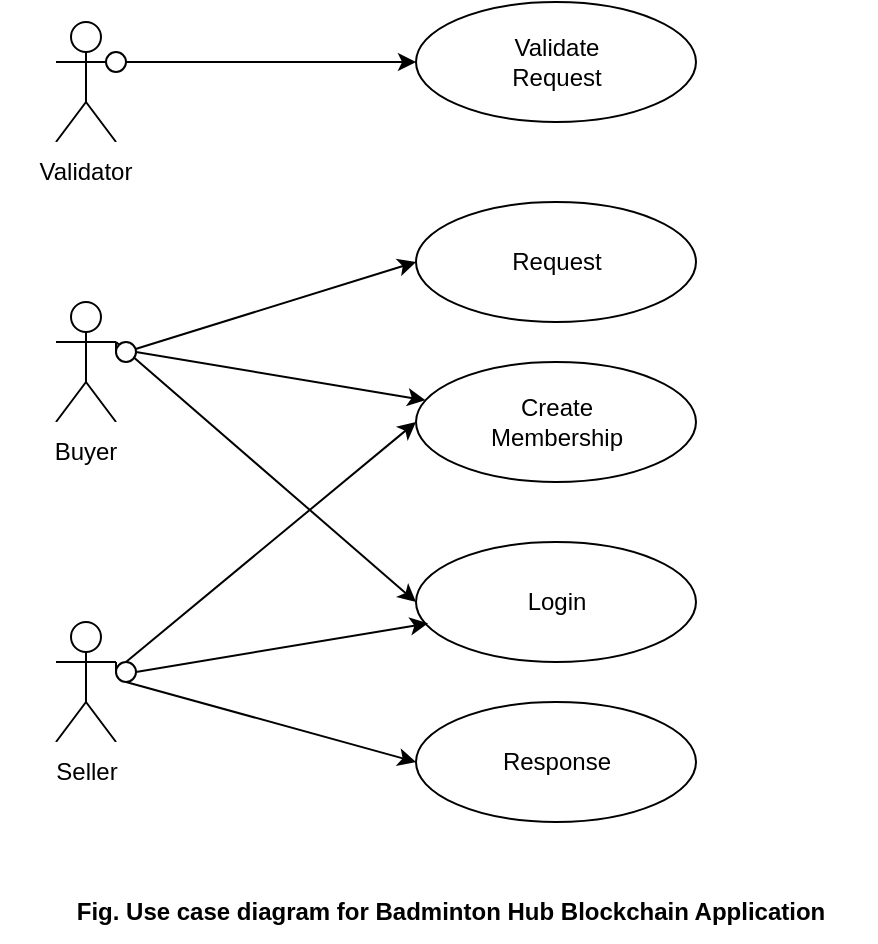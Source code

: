 <mxfile version="16.6.3" type="github">
  <diagram id="mVrhydkxD0Cs-GL3BYvf" name="Page-1">
    <mxGraphModel dx="1117" dy="657" grid="1" gridSize="10" guides="1" tooltips="1" connect="1" arrows="1" fold="1" page="1" pageScale="1" pageWidth="850" pageHeight="1100" math="0" shadow="0">
      <root>
        <mxCell id="0" />
        <mxCell id="1" parent="0" />
        <mxCell id="FAFSozOND5ChxRqs9UHx-34" value="`" style="shape=umlActor;verticalLabelPosition=bottom;verticalAlign=top;html=1;outlineConnect=0;" vertex="1" parent="1">
          <mxGeometry x="150" y="170" width="30" height="60" as="geometry" />
        </mxCell>
        <mxCell id="FAFSozOND5ChxRqs9UHx-35" value="Actor" style="shape=umlActor;verticalLabelPosition=bottom;verticalAlign=top;html=1;outlineConnect=0;" vertex="1" parent="1">
          <mxGeometry x="150" y="330" width="30" height="60" as="geometry" />
        </mxCell>
        <mxCell id="FAFSozOND5ChxRqs9UHx-36" value="Actor" style="shape=umlActor;verticalLabelPosition=bottom;verticalAlign=top;html=1;outlineConnect=0;" vertex="1" parent="1">
          <mxGeometry x="150" y="30" width="30" height="60" as="geometry" />
        </mxCell>
        <mxCell id="FAFSozOND5ChxRqs9UHx-37" value="" style="ellipse;whiteSpace=wrap;html=1;" vertex="1" parent="1">
          <mxGeometry x="330" y="200" width="140" height="60" as="geometry" />
        </mxCell>
        <mxCell id="FAFSozOND5ChxRqs9UHx-38" value="Create Membership" style="text;html=1;strokeColor=none;fillColor=none;align=center;verticalAlign=middle;whiteSpace=wrap;rounded=0;" vertex="1" parent="1">
          <mxGeometry x="357.5" y="215" width="85" height="30" as="geometry" />
        </mxCell>
        <mxCell id="FAFSozOND5ChxRqs9UHx-39" value="" style="ellipse;whiteSpace=wrap;html=1;" vertex="1" parent="1">
          <mxGeometry x="330" y="290" width="140" height="60" as="geometry" />
        </mxCell>
        <mxCell id="FAFSozOND5ChxRqs9UHx-40" value="Login" style="text;html=1;strokeColor=none;fillColor=none;align=center;verticalAlign=middle;whiteSpace=wrap;rounded=0;" vertex="1" parent="1">
          <mxGeometry x="357.5" y="305" width="85" height="30" as="geometry" />
        </mxCell>
        <mxCell id="FAFSozOND5ChxRqs9UHx-41" value="" style="endArrow=classic;html=1;rounded=0;exitX=1;exitY=0.5;exitDx=0;exitDy=0;" edge="1" parent="1" source="FAFSozOND5ChxRqs9UHx-62" target="FAFSozOND5ChxRqs9UHx-37">
          <mxGeometry width="50" height="50" relative="1" as="geometry">
            <mxPoint x="190" y="190" as="sourcePoint" />
            <mxPoint x="230" y="165" as="targetPoint" />
          </mxGeometry>
        </mxCell>
        <mxCell id="FAFSozOND5ChxRqs9UHx-42" value="" style="endArrow=classic;html=1;rounded=0;entryX=0;entryY=0.5;entryDx=0;entryDy=0;" edge="1" parent="1" target="FAFSozOND5ChxRqs9UHx-39">
          <mxGeometry width="50" height="50" relative="1" as="geometry">
            <mxPoint x="180" y="190" as="sourcePoint" />
            <mxPoint x="330" y="310" as="targetPoint" />
          </mxGeometry>
        </mxCell>
        <mxCell id="FAFSozOND5ChxRqs9UHx-43" value="" style="endArrow=classic;html=1;rounded=0;entryX=0.043;entryY=0.678;entryDx=0;entryDy=0;entryPerimeter=0;" edge="1" parent="1" target="FAFSozOND5ChxRqs9UHx-39">
          <mxGeometry width="50" height="50" relative="1" as="geometry">
            <mxPoint x="190" y="355" as="sourcePoint" />
            <mxPoint x="230" y="300" as="targetPoint" />
          </mxGeometry>
        </mxCell>
        <mxCell id="FAFSozOND5ChxRqs9UHx-44" value="" style="endArrow=classic;html=1;rounded=0;entryX=0;entryY=0.5;entryDx=0;entryDy=0;exitX=0.5;exitY=0;exitDx=0;exitDy=0;" edge="1" parent="1" target="FAFSozOND5ChxRqs9UHx-37" source="FAFSozOND5ChxRqs9UHx-64">
          <mxGeometry width="50" height="50" relative="1" as="geometry">
            <mxPoint x="180" y="350" as="sourcePoint" />
            <mxPoint x="230" y="300" as="targetPoint" />
          </mxGeometry>
        </mxCell>
        <mxCell id="FAFSozOND5ChxRqs9UHx-45" value="" style="ellipse;whiteSpace=wrap;html=1;" vertex="1" parent="1">
          <mxGeometry x="330" y="120" width="140" height="60" as="geometry" />
        </mxCell>
        <mxCell id="FAFSozOND5ChxRqs9UHx-46" value="" style="ellipse;whiteSpace=wrap;html=1;" vertex="1" parent="1">
          <mxGeometry x="330" y="370" width="140" height="60" as="geometry" />
        </mxCell>
        <mxCell id="FAFSozOND5ChxRqs9UHx-47" value="Response" style="text;html=1;strokeColor=none;fillColor=none;align=center;verticalAlign=middle;whiteSpace=wrap;rounded=0;" vertex="1" parent="1">
          <mxGeometry x="357.5" y="385" width="85" height="30" as="geometry" />
        </mxCell>
        <mxCell id="FAFSozOND5ChxRqs9UHx-48" value="Request" style="text;html=1;strokeColor=none;fillColor=none;align=center;verticalAlign=middle;whiteSpace=wrap;rounded=0;" vertex="1" parent="1">
          <mxGeometry x="357.5" y="135" width="85" height="30" as="geometry" />
        </mxCell>
        <mxCell id="FAFSozOND5ChxRqs9UHx-49" value="Buyer" style="text;html=1;strokeColor=none;fillColor=#FFFFFF;align=center;verticalAlign=middle;whiteSpace=wrap;rounded=0;" vertex="1" parent="1">
          <mxGeometry x="135" y="230" width="60" height="30" as="geometry" />
        </mxCell>
        <mxCell id="FAFSozOND5ChxRqs9UHx-50" value="Seller" style="text;html=1;align=center;verticalAlign=middle;whiteSpace=wrap;rounded=0;fillColor=#FFFFFF;" vertex="1" parent="1">
          <mxGeometry x="122.5" y="390" width="85" height="30" as="geometry" />
        </mxCell>
        <mxCell id="FAFSozOND5ChxRqs9UHx-51" value="Validator" style="text;html=1;strokeColor=none;fillColor=#FFFFFF;align=center;verticalAlign=middle;whiteSpace=wrap;rounded=0;" vertex="1" parent="1">
          <mxGeometry x="135" y="90" width="60" height="30" as="geometry" />
        </mxCell>
        <mxCell id="FAFSozOND5ChxRqs9UHx-52" value="" style="endArrow=classic;html=1;rounded=0;entryX=0;entryY=0.5;entryDx=0;entryDy=0;startArrow=none;" edge="1" parent="1" target="FAFSozOND5ChxRqs9UHx-45" source="FAFSozOND5ChxRqs9UHx-62">
          <mxGeometry width="50" height="50" relative="1" as="geometry">
            <mxPoint x="180" y="190" as="sourcePoint" />
            <mxPoint x="230" y="140" as="targetPoint" />
          </mxGeometry>
        </mxCell>
        <mxCell id="FAFSozOND5ChxRqs9UHx-53" value="" style="endArrow=classic;html=1;rounded=0;entryX=0;entryY=0.5;entryDx=0;entryDy=0;startArrow=none;exitX=0.5;exitY=1;exitDx=0;exitDy=0;" edge="1" parent="1" target="FAFSozOND5ChxRqs9UHx-46" source="FAFSozOND5ChxRqs9UHx-64">
          <mxGeometry width="50" height="50" relative="1" as="geometry">
            <mxPoint x="180" y="350" as="sourcePoint" />
            <mxPoint x="230" y="300" as="targetPoint" />
          </mxGeometry>
        </mxCell>
        <mxCell id="FAFSozOND5ChxRqs9UHx-54" value="" style="endArrow=classic;html=1;rounded=0;startArrow=none;" edge="1" parent="1" source="FAFSozOND5ChxRqs9UHx-57">
          <mxGeometry width="50" height="50" relative="1" as="geometry">
            <mxPoint x="180" y="50" as="sourcePoint" />
            <mxPoint x="330" y="50" as="targetPoint" />
          </mxGeometry>
        </mxCell>
        <mxCell id="FAFSozOND5ChxRqs9UHx-55" value="" style="ellipse;whiteSpace=wrap;html=1;" vertex="1" parent="1">
          <mxGeometry x="330" y="20" width="140" height="60" as="geometry" />
        </mxCell>
        <mxCell id="FAFSozOND5ChxRqs9UHx-56" value="Validate Request" style="text;html=1;strokeColor=none;fillColor=none;align=center;verticalAlign=middle;whiteSpace=wrap;rounded=0;" vertex="1" parent="1">
          <mxGeometry x="357.5" y="35" width="85" height="30" as="geometry" />
        </mxCell>
        <mxCell id="FAFSozOND5ChxRqs9UHx-57" value="" style="ellipse;whiteSpace=wrap;html=1;aspect=fixed;" vertex="1" parent="1">
          <mxGeometry x="175" y="45" width="10" height="10" as="geometry" />
        </mxCell>
        <mxCell id="FAFSozOND5ChxRqs9UHx-58" value="" style="endArrow=none;html=1;rounded=0;" edge="1" parent="1" target="FAFSozOND5ChxRqs9UHx-57">
          <mxGeometry width="50" height="50" relative="1" as="geometry">
            <mxPoint x="180" y="50" as="sourcePoint" />
            <mxPoint x="330" y="50" as="targetPoint" />
          </mxGeometry>
        </mxCell>
        <mxCell id="FAFSozOND5ChxRqs9UHx-62" value="" style="ellipse;whiteSpace=wrap;html=1;aspect=fixed;" vertex="1" parent="1">
          <mxGeometry x="180" y="190" width="10" height="10" as="geometry" />
        </mxCell>
        <mxCell id="FAFSozOND5ChxRqs9UHx-63" value="" style="endArrow=none;html=1;rounded=0;entryX=0;entryY=0.5;entryDx=0;entryDy=0;" edge="1" parent="1" target="FAFSozOND5ChxRqs9UHx-62">
          <mxGeometry width="50" height="50" relative="1" as="geometry">
            <mxPoint x="180" y="190" as="sourcePoint" />
            <mxPoint x="330" y="150" as="targetPoint" />
          </mxGeometry>
        </mxCell>
        <mxCell id="FAFSozOND5ChxRqs9UHx-64" value="" style="ellipse;whiteSpace=wrap;html=1;aspect=fixed;" vertex="1" parent="1">
          <mxGeometry x="180" y="350" width="10" height="10" as="geometry" />
        </mxCell>
        <mxCell id="FAFSozOND5ChxRqs9UHx-65" value="" style="endArrow=none;html=1;rounded=0;entryX=0;entryY=0.5;entryDx=0;entryDy=0;" edge="1" parent="1" target="FAFSozOND5ChxRqs9UHx-64">
          <mxGeometry width="50" height="50" relative="1" as="geometry">
            <mxPoint x="180" y="350" as="sourcePoint" />
            <mxPoint x="330" y="400" as="targetPoint" />
          </mxGeometry>
        </mxCell>
        <mxCell id="FAFSozOND5ChxRqs9UHx-69" value="&lt;b&gt;Fig. Use case diagram for Badminton Hub Blockchain Application&lt;/b&gt;" style="text;html=1;strokeColor=none;fillColor=none;align=center;verticalAlign=middle;whiteSpace=wrap;rounded=0;" vertex="1" parent="1">
          <mxGeometry x="135" y="460" width="425" height="30" as="geometry" />
        </mxCell>
      </root>
    </mxGraphModel>
  </diagram>
</mxfile>
